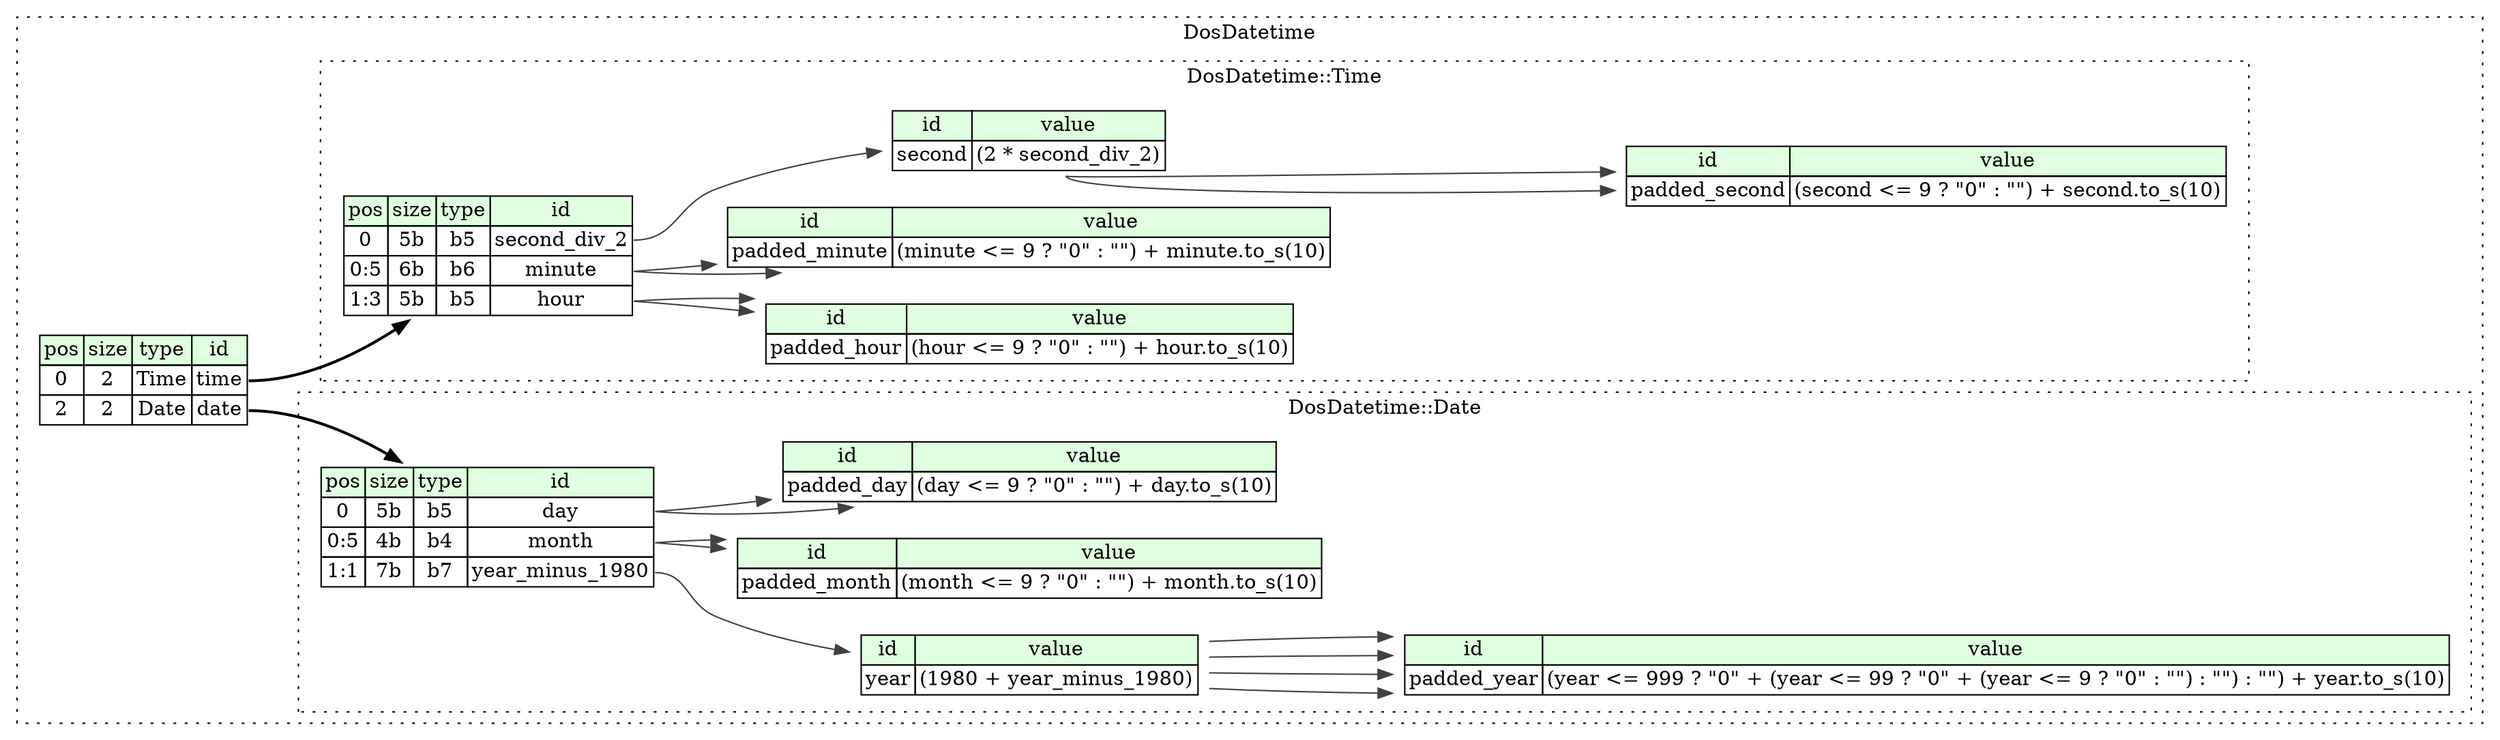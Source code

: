 digraph {
	rankdir=LR;
	node [shape=plaintext];
	subgraph cluster__dos_datetime {
		label="DosDatetime";
		graph[style=dotted];

		dos_datetime__seq [label=<<TABLE BORDER="0" CELLBORDER="1" CELLSPACING="0">
			<TR><TD BGCOLOR="#E0FFE0">pos</TD><TD BGCOLOR="#E0FFE0">size</TD><TD BGCOLOR="#E0FFE0">type</TD><TD BGCOLOR="#E0FFE0">id</TD></TR>
			<TR><TD PORT="time_pos">0</TD><TD PORT="time_size">2</TD><TD>Time</TD><TD PORT="time_type">time</TD></TR>
			<TR><TD PORT="date_pos">2</TD><TD PORT="date_size">2</TD><TD>Date</TD><TD PORT="date_type">date</TD></TR>
		</TABLE>>];
		subgraph cluster__time {
			label="DosDatetime::Time";
			graph[style=dotted];

			time__seq [label=<<TABLE BORDER="0" CELLBORDER="1" CELLSPACING="0">
				<TR><TD BGCOLOR="#E0FFE0">pos</TD><TD BGCOLOR="#E0FFE0">size</TD><TD BGCOLOR="#E0FFE0">type</TD><TD BGCOLOR="#E0FFE0">id</TD></TR>
				<TR><TD PORT="second_div_2_pos">0</TD><TD PORT="second_div_2_size">5b</TD><TD>b5</TD><TD PORT="second_div_2_type">second_div_2</TD></TR>
				<TR><TD PORT="minute_pos">0:5</TD><TD PORT="minute_size">6b</TD><TD>b6</TD><TD PORT="minute_type">minute</TD></TR>
				<TR><TD PORT="hour_pos">1:3</TD><TD PORT="hour_size">5b</TD><TD>b5</TD><TD PORT="hour_type">hour</TD></TR>
			</TABLE>>];
			time__inst__second [label=<<TABLE BORDER="0" CELLBORDER="1" CELLSPACING="0">
				<TR><TD BGCOLOR="#E0FFE0">id</TD><TD BGCOLOR="#E0FFE0">value</TD></TR>
				<TR><TD>second</TD><TD>(2 * second_div_2)</TD></TR>
			</TABLE>>];
			time__inst__padded_second [label=<<TABLE BORDER="0" CELLBORDER="1" CELLSPACING="0">
				<TR><TD BGCOLOR="#E0FFE0">id</TD><TD BGCOLOR="#E0FFE0">value</TD></TR>
				<TR><TD>padded_second</TD><TD>(second &lt;= 9 ? &quot;0&quot; : &quot;&quot;) + second.to_s(10)</TD></TR>
			</TABLE>>];
			time__inst__padded_minute [label=<<TABLE BORDER="0" CELLBORDER="1" CELLSPACING="0">
				<TR><TD BGCOLOR="#E0FFE0">id</TD><TD BGCOLOR="#E0FFE0">value</TD></TR>
				<TR><TD>padded_minute</TD><TD>(minute &lt;= 9 ? &quot;0&quot; : &quot;&quot;) + minute.to_s(10)</TD></TR>
			</TABLE>>];
			time__inst__padded_hour [label=<<TABLE BORDER="0" CELLBORDER="1" CELLSPACING="0">
				<TR><TD BGCOLOR="#E0FFE0">id</TD><TD BGCOLOR="#E0FFE0">value</TD></TR>
				<TR><TD>padded_hour</TD><TD>(hour &lt;= 9 ? &quot;0&quot; : &quot;&quot;) + hour.to_s(10)</TD></TR>
			</TABLE>>];
		}
		subgraph cluster__date {
			label="DosDatetime::Date";
			graph[style=dotted];

			date__seq [label=<<TABLE BORDER="0" CELLBORDER="1" CELLSPACING="0">
				<TR><TD BGCOLOR="#E0FFE0">pos</TD><TD BGCOLOR="#E0FFE0">size</TD><TD BGCOLOR="#E0FFE0">type</TD><TD BGCOLOR="#E0FFE0">id</TD></TR>
				<TR><TD PORT="day_pos">0</TD><TD PORT="day_size">5b</TD><TD>b5</TD><TD PORT="day_type">day</TD></TR>
				<TR><TD PORT="month_pos">0:5</TD><TD PORT="month_size">4b</TD><TD>b4</TD><TD PORT="month_type">month</TD></TR>
				<TR><TD PORT="year_minus_1980_pos">1:1</TD><TD PORT="year_minus_1980_size">7b</TD><TD>b7</TD><TD PORT="year_minus_1980_type">year_minus_1980</TD></TR>
			</TABLE>>];
			date__inst__year [label=<<TABLE BORDER="0" CELLBORDER="1" CELLSPACING="0">
				<TR><TD BGCOLOR="#E0FFE0">id</TD><TD BGCOLOR="#E0FFE0">value</TD></TR>
				<TR><TD>year</TD><TD>(1980 + year_minus_1980)</TD></TR>
			</TABLE>>];
			date__inst__padded_day [label=<<TABLE BORDER="0" CELLBORDER="1" CELLSPACING="0">
				<TR><TD BGCOLOR="#E0FFE0">id</TD><TD BGCOLOR="#E0FFE0">value</TD></TR>
				<TR><TD>padded_day</TD><TD>(day &lt;= 9 ? &quot;0&quot; : &quot;&quot;) + day.to_s(10)</TD></TR>
			</TABLE>>];
			date__inst__padded_month [label=<<TABLE BORDER="0" CELLBORDER="1" CELLSPACING="0">
				<TR><TD BGCOLOR="#E0FFE0">id</TD><TD BGCOLOR="#E0FFE0">value</TD></TR>
				<TR><TD>padded_month</TD><TD>(month &lt;= 9 ? &quot;0&quot; : &quot;&quot;) + month.to_s(10)</TD></TR>
			</TABLE>>];
			date__inst__padded_year [label=<<TABLE BORDER="0" CELLBORDER="1" CELLSPACING="0">
				<TR><TD BGCOLOR="#E0FFE0">id</TD><TD BGCOLOR="#E0FFE0">value</TD></TR>
				<TR><TD>padded_year</TD><TD>(year &lt;= 999 ? &quot;0&quot; + (year &lt;= 99 ? &quot;0&quot; + (year &lt;= 9 ? &quot;0&quot; : &quot;&quot;) : &quot;&quot;) : &quot;&quot;) + year.to_s(10)</TD></TR>
			</TABLE>>];
		}
	}
	dos_datetime__seq:time_type -> time__seq [style=bold];
	dos_datetime__seq:date_type -> date__seq [style=bold];
	time__seq:second_div_2_type -> time__inst__second [color="#404040"];
	time__inst__second:second_type -> time__inst__padded_second [color="#404040"];
	time__inst__second:second_type -> time__inst__padded_second [color="#404040"];
	time__seq:minute_type -> time__inst__padded_minute [color="#404040"];
	time__seq:minute_type -> time__inst__padded_minute [color="#404040"];
	time__seq:hour_type -> time__inst__padded_hour [color="#404040"];
	time__seq:hour_type -> time__inst__padded_hour [color="#404040"];
	date__seq:year_minus_1980_type -> date__inst__year [color="#404040"];
	date__seq:day_type -> date__inst__padded_day [color="#404040"];
	date__seq:day_type -> date__inst__padded_day [color="#404040"];
	date__seq:month_type -> date__inst__padded_month [color="#404040"];
	date__seq:month_type -> date__inst__padded_month [color="#404040"];
	date__inst__year:year_type -> date__inst__padded_year [color="#404040"];
	date__inst__year:year_type -> date__inst__padded_year [color="#404040"];
	date__inst__year:year_type -> date__inst__padded_year [color="#404040"];
	date__inst__year:year_type -> date__inst__padded_year [color="#404040"];
}

